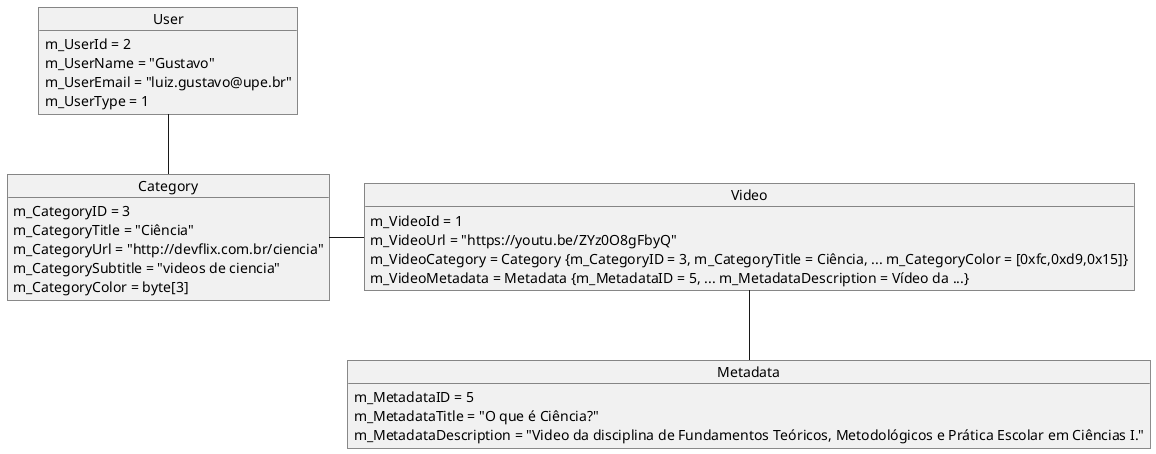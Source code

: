 @startuml ObjectDiagram

object User {
    m_UserId = 2
    m_UserName = "Gustavo"
    m_UserEmail = "luiz.gustavo@upe.br"
    m_UserType = 1
}

object Category {
    m_CategoryID = 3
    m_CategoryTitle = "Ciência"
    m_CategoryUrl = "http://devflix.com.br/ciencia"
    m_CategorySubtitle = "videos de ciencia"
    m_CategoryColor = byte[3]
}

object Video {
    m_VideoId = 1
    m_VideoUrl = "https://youtu.be/ZYz0O8gFbyQ"
    m_VideoCategory = Category {m_CategoryID = 3, m_CategoryTitle = Ciência, ... m_CategoryColor = [0xfc,0xd9,0x15]}
    m_VideoMetadata = Metadata {m_MetadataID = 5, ... m_MetadataDescription = Vídeo da ...}
}

object Metadata {
    m_MetadataID = 5
    m_MetadataTitle = "O que é Ciência?"
    m_MetadataDescription = "Video da disciplina de Fundamentos Teóricos, Metodológicos e Prática Escolar em Ciências I."
}

User -- Category
Category -right- Video
Video -- Metadata

@enduml